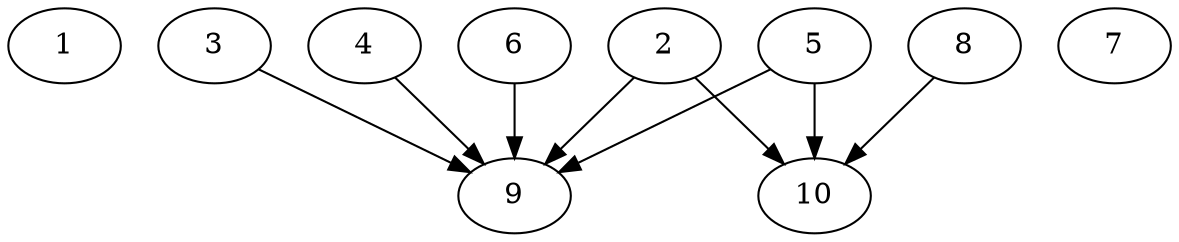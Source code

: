 // DAG automatically generated by daggen at Thu Oct  3 13:58:04 2019
// ./daggen --dot -n 10 --ccr 0.4 --fat 0.9 --regular 0.7 --density 0.7 --mindata 5242880 --maxdata 52428800 
digraph G {
  1 [size="59653120", alpha="0.20", expect_size="23861248"] 
  2 [size="84661760", alpha="0.06", expect_size="33864704"] 
  2 -> 9 [size ="33864704"]
  2 -> 10 [size ="33864704"]
  3 [size="100157440", alpha="0.03", expect_size="40062976"] 
  3 -> 9 [size ="40062976"]
  4 [size="98836480", alpha="0.17", expect_size="39534592"] 
  4 -> 9 [size ="39534592"]
  5 [size="75292160", alpha="0.11", expect_size="30116864"] 
  5 -> 9 [size ="30116864"]
  5 -> 10 [size ="30116864"]
  6 [size="86727680", alpha="0.07", expect_size="34691072"] 
  6 -> 9 [size ="34691072"]
  7 [size="78305280", alpha="0.16", expect_size="31322112"] 
  8 [size="95728640", alpha="0.10", expect_size="38291456"] 
  8 -> 10 [size ="38291456"]
  9 [size="43297280", alpha="0.16", expect_size="17318912"] 
  10 [size="73034240", alpha="0.13", expect_size="29213696"] 
}
